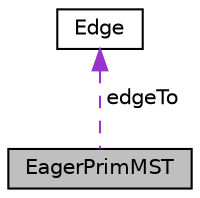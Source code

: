 digraph "EagerPrimMST"
{
  edge [fontname="Helvetica",fontsize="10",labelfontname="Helvetica",labelfontsize="10"];
  node [fontname="Helvetica",fontsize="10",shape=record];
  Node1 [label="EagerPrimMST",height=0.2,width=0.4,color="black", fillcolor="grey75", style="filled" fontcolor="black"];
  Node2 -> Node1 [dir="back",color="darkorchid3",fontsize="10",style="dashed",label=" edgeTo" ,fontname="Helvetica"];
  Node2 [label="Edge",height=0.2,width=0.4,color="black", fillcolor="white", style="filled",URL="$classEdge.html",tooltip="Edge class representation. "];
}
